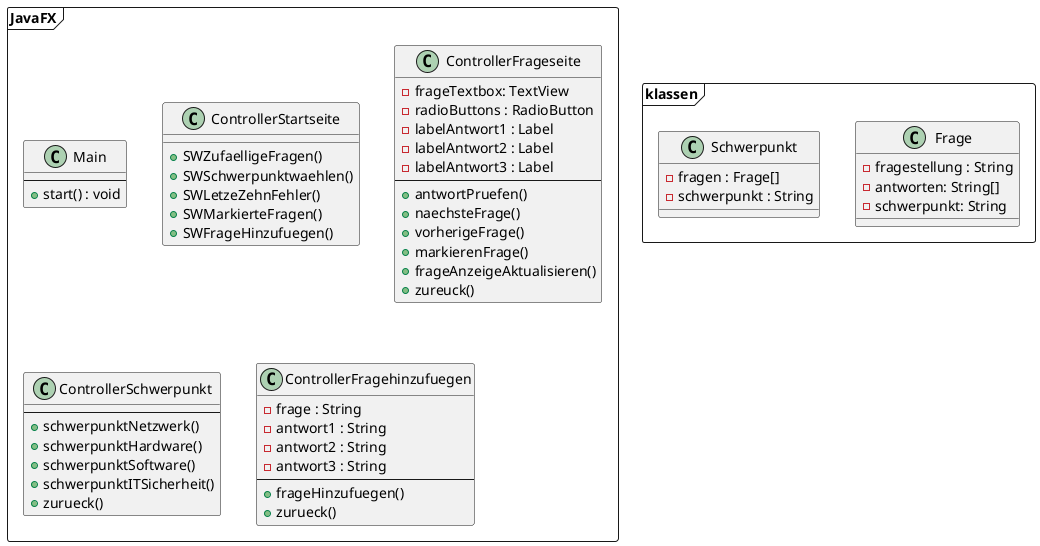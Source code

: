 @startuml klassendiagramm

frame klassen{
class Frage {
    - fragestellung : String
    - antworten: String[]
    - schwerpunkt: String
}

class Schwerpunkt {
    - fragen : Frage[]
    - schwerpunkt : String
}


}

frame JavaFX {

class Main {
    --
    + start() : void
}
class ControllerStartseite {
    + SWZufaelligeFragen()
    + SWSchwerpunktwaehlen()
    + SWLetzeZehnFehler()
    + SWMarkierteFragen()
    + SWFrageHinzufuegen()
}

class ControllerFrageseite {
    - frageTextbox: TextView
    - radioButtons : RadioButton
    - labelAntwort1 : Label
    - labelAntwort2 : Label
    - labelAntwort3 : Label
    --
    + antwortPruefen()
    + naechsteFrage()
    + vorherigeFrage()
    + markierenFrage()
    + frageAnzeigeAktualisieren()
    + zureuck()
}

class ControllerSchwerpunkt{
    --
    + schwerpunktNetzwerk()
    + schwerpunktHardware()
    + schwerpunktSoftware()
    + schwerpunktITSicherheit()
    + zurueck()
}

class ControllerFragehinzufuegen{
    - frage : String
    - antwort1 : String
    - antwort2 : String
    - antwort3 : String
    --
    + frageHinzufuegen()
    + zurueck()
}

}

@enduml